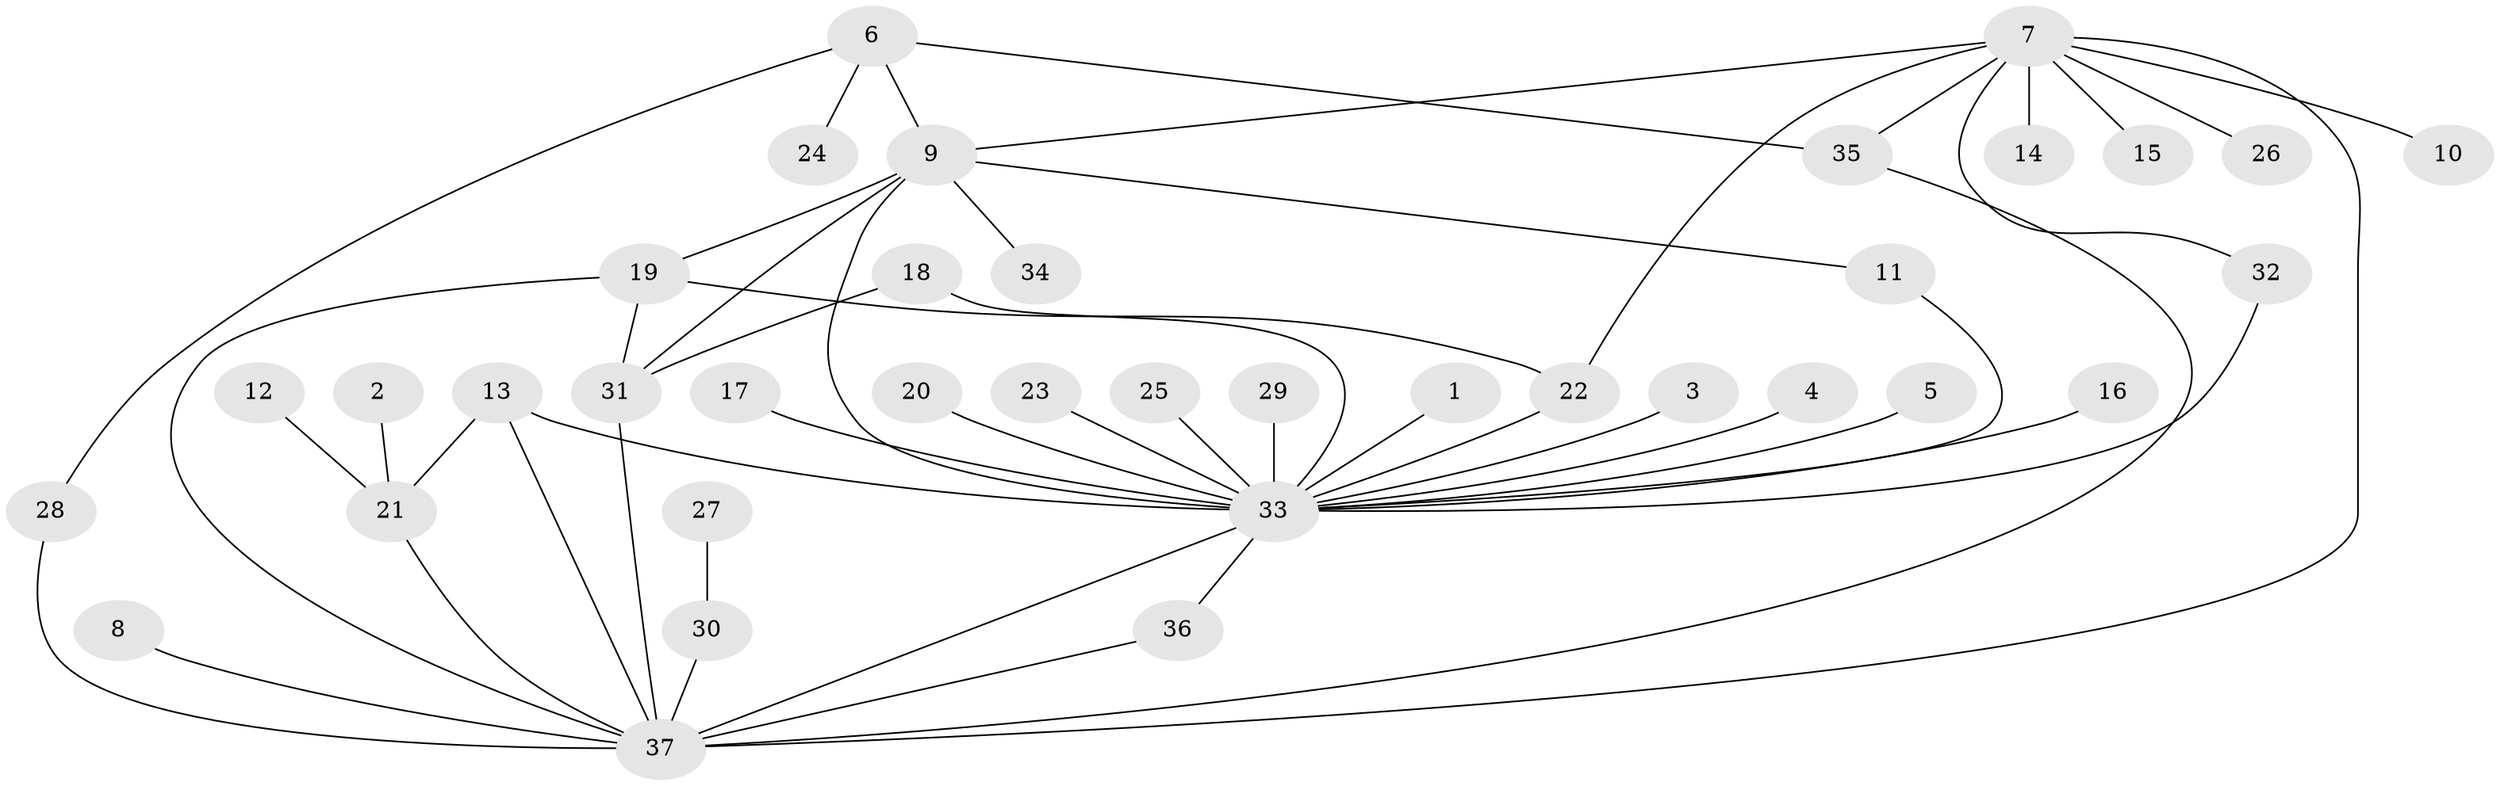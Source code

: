 // original degree distribution, {20: 0.013513513513513514, 11: 0.013513513513513514, 3: 0.10810810810810811, 1: 0.4864864864864865, 4: 0.06756756756756757, 12: 0.013513513513513514, 6: 0.013513513513513514, 10: 0.013513513513513514, 2: 0.25675675675675674, 5: 0.013513513513513514}
// Generated by graph-tools (version 1.1) at 2025/50/03/09/25 03:50:00]
// undirected, 37 vertices, 51 edges
graph export_dot {
graph [start="1"]
  node [color=gray90,style=filled];
  1;
  2;
  3;
  4;
  5;
  6;
  7;
  8;
  9;
  10;
  11;
  12;
  13;
  14;
  15;
  16;
  17;
  18;
  19;
  20;
  21;
  22;
  23;
  24;
  25;
  26;
  27;
  28;
  29;
  30;
  31;
  32;
  33;
  34;
  35;
  36;
  37;
  1 -- 33 [weight=1.0];
  2 -- 21 [weight=1.0];
  3 -- 33 [weight=1.0];
  4 -- 33 [weight=1.0];
  5 -- 33 [weight=1.0];
  6 -- 9 [weight=1.0];
  6 -- 24 [weight=1.0];
  6 -- 28 [weight=1.0];
  6 -- 35 [weight=1.0];
  7 -- 9 [weight=1.0];
  7 -- 10 [weight=1.0];
  7 -- 14 [weight=1.0];
  7 -- 15 [weight=1.0];
  7 -- 22 [weight=1.0];
  7 -- 26 [weight=1.0];
  7 -- 32 [weight=1.0];
  7 -- 35 [weight=1.0];
  7 -- 37 [weight=1.0];
  8 -- 37 [weight=1.0];
  9 -- 11 [weight=1.0];
  9 -- 19 [weight=1.0];
  9 -- 31 [weight=1.0];
  9 -- 33 [weight=1.0];
  9 -- 34 [weight=1.0];
  11 -- 33 [weight=1.0];
  12 -- 21 [weight=1.0];
  13 -- 21 [weight=1.0];
  13 -- 33 [weight=1.0];
  13 -- 37 [weight=1.0];
  16 -- 33 [weight=1.0];
  17 -- 33 [weight=1.0];
  18 -- 31 [weight=1.0];
  18 -- 33 [weight=1.0];
  19 -- 22 [weight=1.0];
  19 -- 31 [weight=1.0];
  19 -- 37 [weight=1.0];
  20 -- 33 [weight=1.0];
  21 -- 37 [weight=1.0];
  22 -- 33 [weight=1.0];
  23 -- 33 [weight=1.0];
  25 -- 33 [weight=1.0];
  27 -- 30 [weight=1.0];
  28 -- 37 [weight=1.0];
  29 -- 33 [weight=1.0];
  30 -- 37 [weight=1.0];
  31 -- 37 [weight=1.0];
  32 -- 33 [weight=1.0];
  33 -- 36 [weight=1.0];
  33 -- 37 [weight=2.0];
  35 -- 37 [weight=1.0];
  36 -- 37 [weight=1.0];
}
